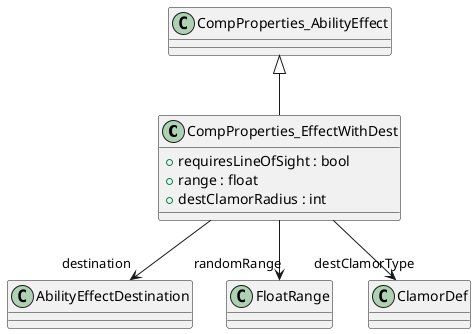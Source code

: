 @startuml
class CompProperties_EffectWithDest {
    + requiresLineOfSight : bool
    + range : float
    + destClamorRadius : int
}
CompProperties_AbilityEffect <|-- CompProperties_EffectWithDest
CompProperties_EffectWithDest --> "destination" AbilityEffectDestination
CompProperties_EffectWithDest --> "randomRange" FloatRange
CompProperties_EffectWithDest --> "destClamorType" ClamorDef
@enduml
